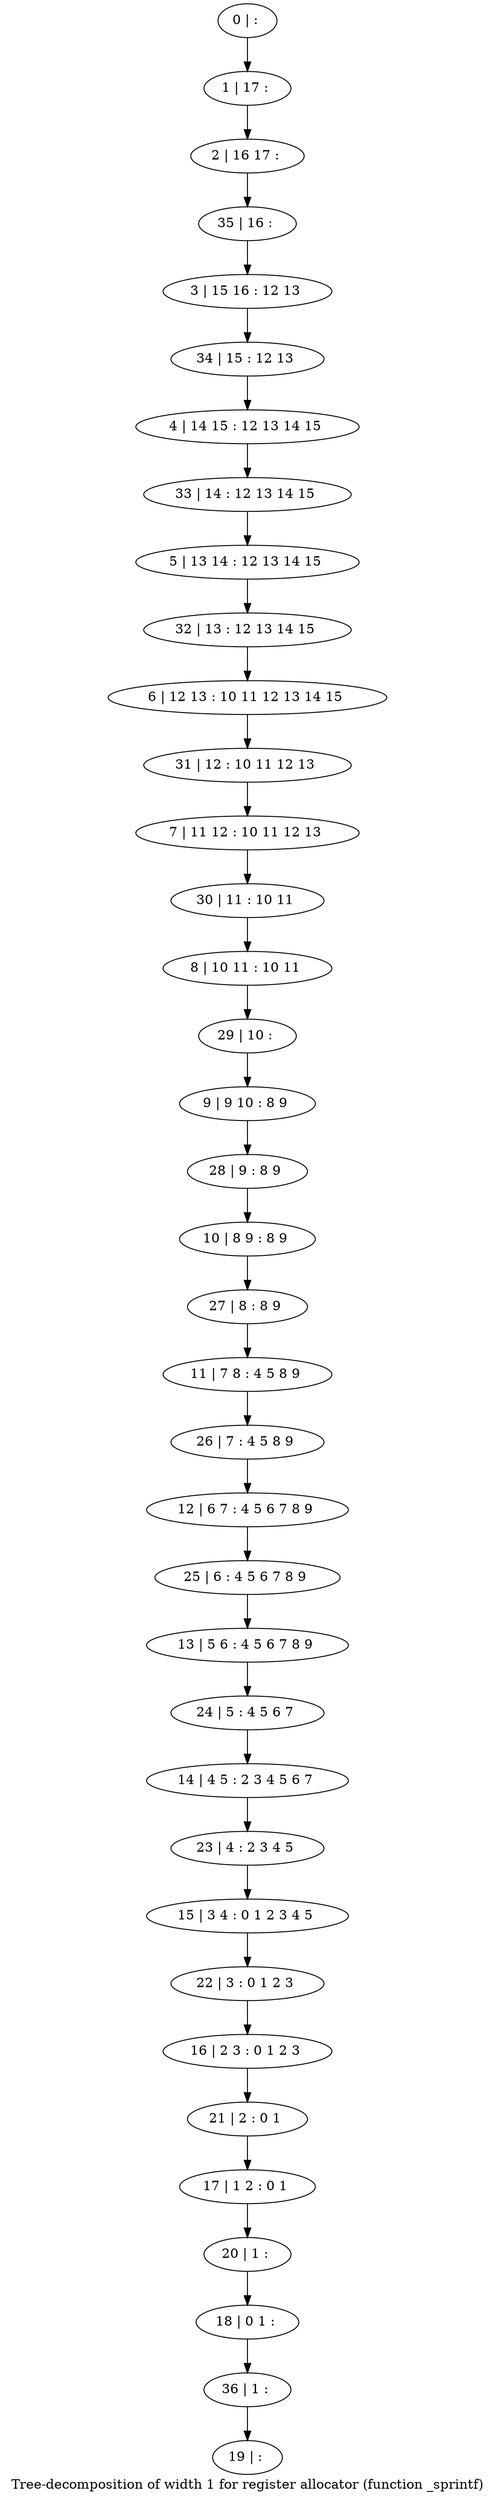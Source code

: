 digraph G {
graph [label="Tree-decomposition of width 1 for register allocator (function _sprintf)"]
0[label="0 | : "];
1[label="1 | 17 : "];
2[label="2 | 16 17 : "];
3[label="3 | 15 16 : 12 13 "];
4[label="4 | 14 15 : 12 13 14 15 "];
5[label="5 | 13 14 : 12 13 14 15 "];
6[label="6 | 12 13 : 10 11 12 13 14 15 "];
7[label="7 | 11 12 : 10 11 12 13 "];
8[label="8 | 10 11 : 10 11 "];
9[label="9 | 9 10 : 8 9 "];
10[label="10 | 8 9 : 8 9 "];
11[label="11 | 7 8 : 4 5 8 9 "];
12[label="12 | 6 7 : 4 5 6 7 8 9 "];
13[label="13 | 5 6 : 4 5 6 7 8 9 "];
14[label="14 | 4 5 : 2 3 4 5 6 7 "];
15[label="15 | 3 4 : 0 1 2 3 4 5 "];
16[label="16 | 2 3 : 0 1 2 3 "];
17[label="17 | 1 2 : 0 1 "];
18[label="18 | 0 1 : "];
19[label="19 | : "];
20[label="20 | 1 : "];
21[label="21 | 2 : 0 1 "];
22[label="22 | 3 : 0 1 2 3 "];
23[label="23 | 4 : 2 3 4 5 "];
24[label="24 | 5 : 4 5 6 7 "];
25[label="25 | 6 : 4 5 6 7 8 9 "];
26[label="26 | 7 : 4 5 8 9 "];
27[label="27 | 8 : 8 9 "];
28[label="28 | 9 : 8 9 "];
29[label="29 | 10 : "];
30[label="30 | 11 : 10 11 "];
31[label="31 | 12 : 10 11 12 13 "];
32[label="32 | 13 : 12 13 14 15 "];
33[label="33 | 14 : 12 13 14 15 "];
34[label="34 | 15 : 12 13 "];
35[label="35 | 16 : "];
36[label="36 | 1 : "];
0->1 ;
1->2 ;
20->18 ;
17->20 ;
21->17 ;
16->21 ;
22->16 ;
15->22 ;
23->15 ;
14->23 ;
24->14 ;
13->24 ;
25->13 ;
12->25 ;
26->12 ;
11->26 ;
27->11 ;
10->27 ;
28->10 ;
9->28 ;
29->9 ;
8->29 ;
30->8 ;
7->30 ;
31->7 ;
6->31 ;
32->6 ;
5->32 ;
33->5 ;
4->33 ;
34->4 ;
3->34 ;
35->3 ;
2->35 ;
36->19 ;
18->36 ;
}
